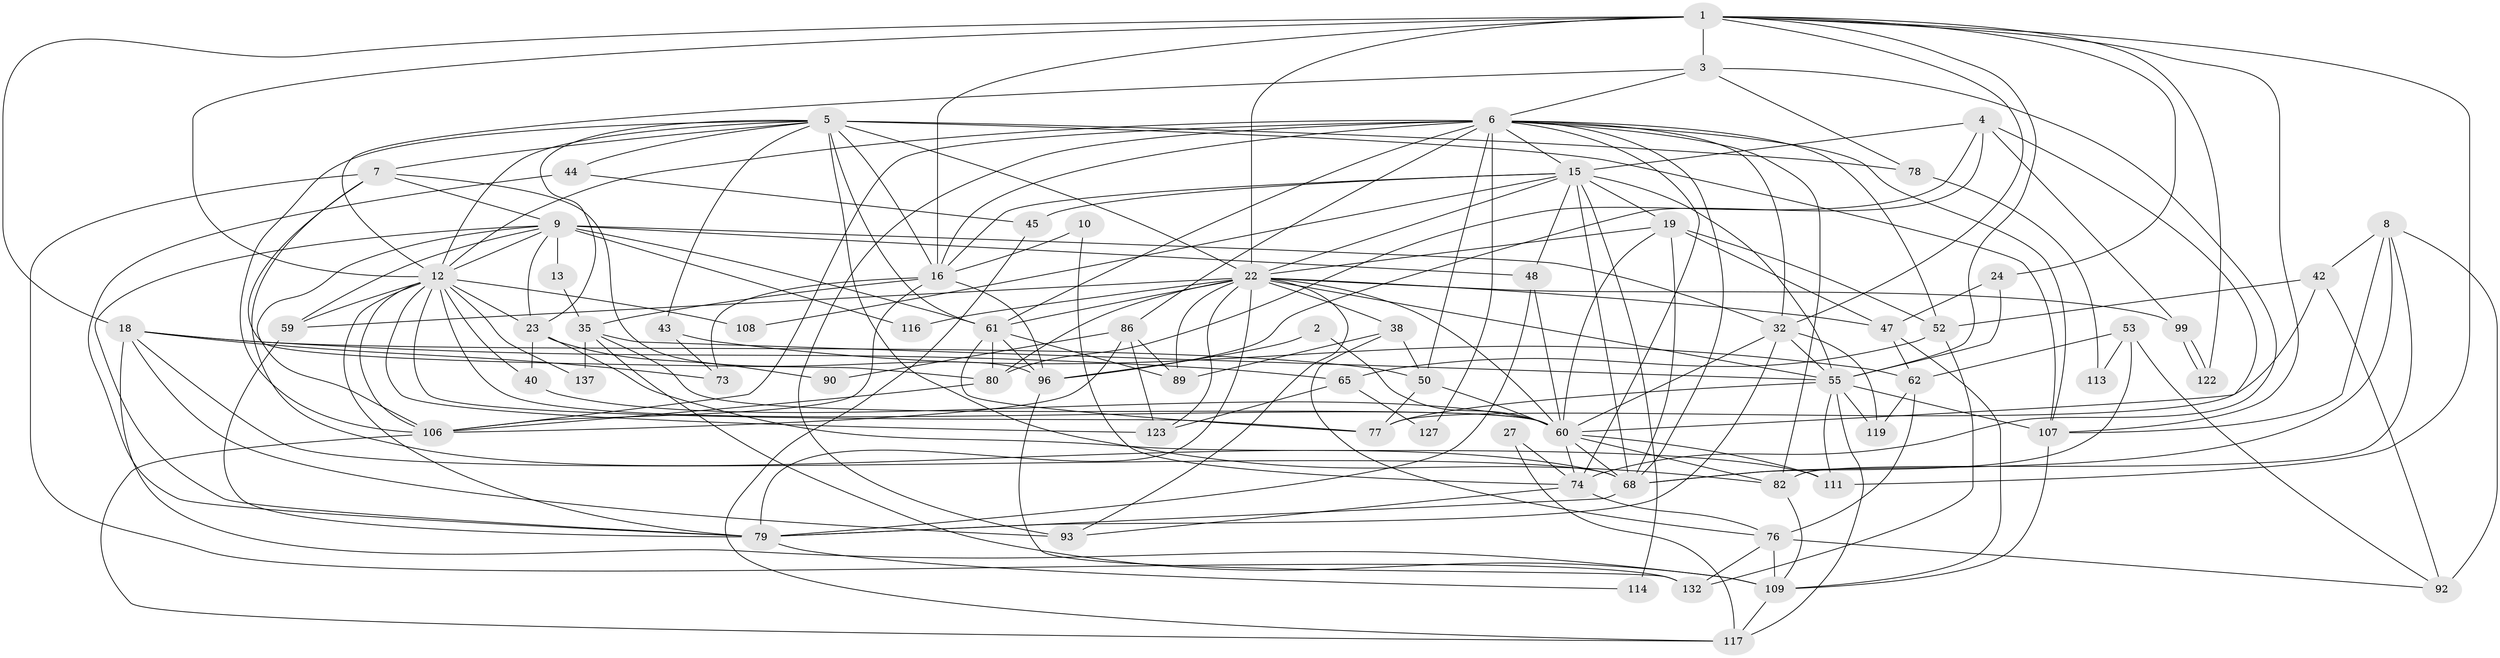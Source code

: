 // original degree distribution, {2: 0.18571428571428572, 5: 0.19285714285714287, 6: 0.04285714285714286, 4: 0.2785714285714286, 3: 0.21428571428571427, 9: 0.014285714285714285, 7: 0.05, 8: 0.02142857142857143}
// Generated by graph-tools (version 1.1) at 2025/15/03/09/25 04:15:10]
// undirected, 70 vertices, 196 edges
graph export_dot {
graph [start="1"]
  node [color=gray90,style=filled];
  1 [super="+28+41"];
  2;
  3 [super="+20"];
  4;
  5 [super="+124+26"];
  6 [super="+17+138+14"];
  7 [super="+33+71+58"];
  8;
  9 [super="+11+64+118"];
  10 [super="+75"];
  12 [super="+36+56+115+21"];
  13;
  15 [super="+70+102+29"];
  16 [super="+49+81"];
  18 [super="+95"];
  19 [super="+31"];
  22 [super="+54"];
  23 [super="+128"];
  24 [super="+57"];
  27;
  32 [super="+39+94"];
  35 [super="+46+84"];
  38;
  40 [super="+97"];
  42 [super="+69"];
  43;
  44;
  45;
  47 [super="+63"];
  48 [super="+51"];
  50 [super="+129+67"];
  52;
  53;
  55 [super="+85+98"];
  59 [super="+130"];
  60 [super="+112+66"];
  61 [super="+88"];
  62 [super="+120"];
  65 [super="+87"];
  68 [super="+135+104"];
  73;
  74 [super="+121"];
  76 [super="+91+133"];
  77 [super="+105"];
  78;
  79;
  80;
  82 [super="+125"];
  86;
  89 [super="+131"];
  90;
  92;
  93;
  96 [super="+100"];
  99;
  106 [super="+136"];
  107;
  108;
  109 [super="+139"];
  111;
  113;
  114;
  116;
  117;
  119;
  122;
  123;
  127;
  132;
  137;
  1 -- 32;
  1 -- 107;
  1 -- 12 [weight=2];
  1 -- 22 [weight=2];
  1 -- 24;
  1 -- 122;
  1 -- 18;
  1 -- 111;
  1 -- 55;
  1 -- 16;
  1 -- 3;
  2 -- 96;
  2 -- 60;
  3 -- 74;
  3 -- 78;
  3 -- 6;
  3 -- 12;
  4 -- 99;
  4 -- 80;
  4 -- 96;
  4 -- 15;
  4 -- 60;
  5 -- 107;
  5 -- 23;
  5 -- 43;
  5 -- 82;
  5 -- 106;
  5 -- 12;
  5 -- 61;
  5 -- 16;
  5 -- 44;
  5 -- 78;
  5 -- 7;
  5 -- 22 [weight=2];
  6 -- 82;
  6 -- 107;
  6 -- 93;
  6 -- 68 [weight=2];
  6 -- 74;
  6 -- 12 [weight=2];
  6 -- 15;
  6 -- 50;
  6 -- 52;
  6 -- 86;
  6 -- 61;
  6 -- 127 [weight=2];
  6 -- 106;
  6 -- 32;
  6 -- 16 [weight=2];
  7 -- 132;
  7 -- 80;
  7 -- 68;
  7 -- 96;
  7 -- 9;
  8 -- 92;
  8 -- 82;
  8 -- 107;
  8 -- 42;
  8 -- 68;
  9 -- 32;
  9 -- 61;
  9 -- 13;
  9 -- 48;
  9 -- 116;
  9 -- 79;
  9 -- 106;
  9 -- 12;
  9 -- 23;
  9 -- 59;
  10 -- 74;
  10 -- 16 [weight=2];
  12 -- 108;
  12 -- 60 [weight=2];
  12 -- 123;
  12 -- 77;
  12 -- 79;
  12 -- 106;
  12 -- 23;
  12 -- 40;
  12 -- 137;
  12 -- 59;
  13 -- 35;
  15 -- 114 [weight=2];
  15 -- 68;
  15 -- 108;
  15 -- 48;
  15 -- 22;
  15 -- 45;
  15 -- 19;
  15 -- 55;
  15 -- 16;
  16 -- 73;
  16 -- 106;
  16 -- 35;
  16 -- 96;
  18 -- 93;
  18 -- 65;
  18 -- 73;
  18 -- 109;
  18 -- 50;
  18 -- 68 [weight=2];
  19 -- 47;
  19 -- 60;
  19 -- 52;
  19 -- 68;
  19 -- 22;
  22 -- 55;
  22 -- 79;
  22 -- 80;
  22 -- 89;
  22 -- 93;
  22 -- 99;
  22 -- 38;
  22 -- 123;
  22 -- 47 [weight=2];
  22 -- 116;
  22 -- 59;
  22 -- 60;
  22 -- 61;
  23 -- 111;
  23 -- 90;
  23 -- 40;
  24 -- 47;
  24 -- 55;
  27 -- 117;
  27 -- 74;
  32 -- 55;
  32 -- 60;
  32 -- 119;
  32 -- 79;
  35 -- 60;
  35 -- 55;
  35 -- 137;
  35 -- 109;
  38 -- 76;
  38 -- 89;
  38 -- 50;
  40 -- 60;
  42 -- 52;
  42 -- 92;
  42 -- 77;
  43 -- 73;
  43 -- 62;
  44 -- 79;
  44 -- 45;
  45 -- 117;
  47 -- 109;
  47 -- 62;
  48 -- 79;
  48 -- 60;
  50 -- 77 [weight=2];
  50 -- 60;
  52 -- 132;
  52 -- 65;
  53 -- 92;
  53 -- 62;
  53 -- 113;
  53 -- 68;
  55 -- 111;
  55 -- 117;
  55 -- 77;
  55 -- 107;
  55 -- 119;
  59 -- 79;
  60 -- 74;
  60 -- 111;
  60 -- 82;
  60 -- 68;
  61 -- 96;
  61 -- 80;
  61 -- 89;
  61 -- 77;
  62 -- 119;
  62 -- 76;
  65 -- 123;
  65 -- 127;
  68 -- 79;
  74 -- 93;
  74 -- 76;
  76 -- 109;
  76 -- 132;
  76 -- 92;
  78 -- 113;
  79 -- 114;
  80 -- 106;
  82 -- 109;
  86 -- 89;
  86 -- 123;
  86 -- 90;
  86 -- 106;
  96 -- 132;
  99 -- 122;
  99 -- 122;
  106 -- 117;
  107 -- 109;
  109 -- 117;
}
